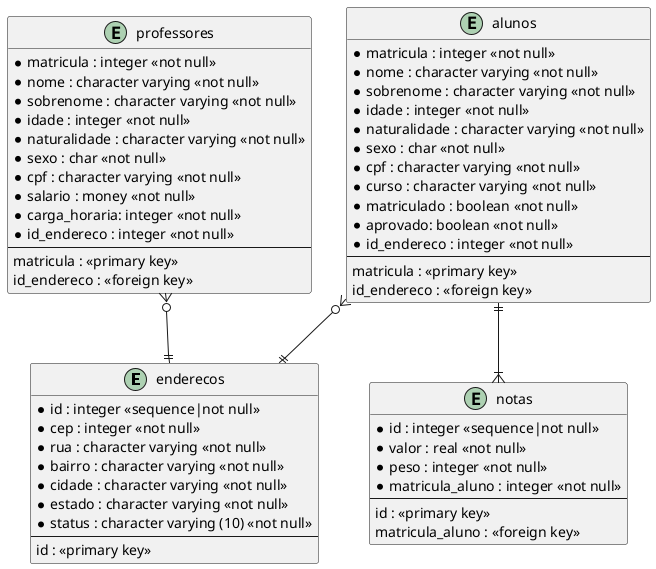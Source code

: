 @startuml academico-db
    entity enderecos {
        *id : integer <<sequence|not null>>
        *cep : integer <<not null>>
        *rua : character varying <<not null>>
        *bairro : character varying <<not null>>
        *cidade : character varying <<not null>>
        *estado : character varying <<not null>>
        *status : character varying (10) <<not null>>
        --
        id : <<primary key>>
    }
    entity professores {
        *matricula : integer <<not null>>
        *nome : character varying <<not null>>
        *sobrenome : character varying <<not null>>
        *idade : integer <<not null>>
        *naturalidade : character varying <<not null>>
        *sexo : char <<not null>>
        *cpf : character varying <<not null>>
        *salario : money <<not null>>
        *carga_horaria: integer <<not null>>
        *id_endereco : integer <<not null>>
        --
        matricula : <<primary key>>
        id_endereco : <<foreign key>> 
    }
    entity alunos {
        *matricula : integer <<not null>>
        *nome : character varying <<not null>>
        *sobrenome : character varying <<not null>>
        *idade : integer <<not null>>
        *naturalidade : character varying <<not null>>
        *sexo : char <<not null>>
        *cpf : character varying <<not null>>
        *curso : character varying <<not null>>
        *matriculado : boolean <<not null>>
        *aprovado: boolean <<not null>>
        *id_endereco : integer <<not null>>
        --
        matricula : <<primary key>>
        id_endereco : <<foreign key>>
    }
    entity notas {
        *id : integer <<sequence|not null>>
        *valor : real <<not null>>
        *peso : integer <<not null>>
        *matricula_aluno : integer <<not null>>
        --
        id : <<primary key>>
        matricula_aluno : <<foreign key>> 
    }
    professores }o--|| enderecos
    alunos }o--|| enderecos
    alunos ||--|{ notas
@enduml academico-db